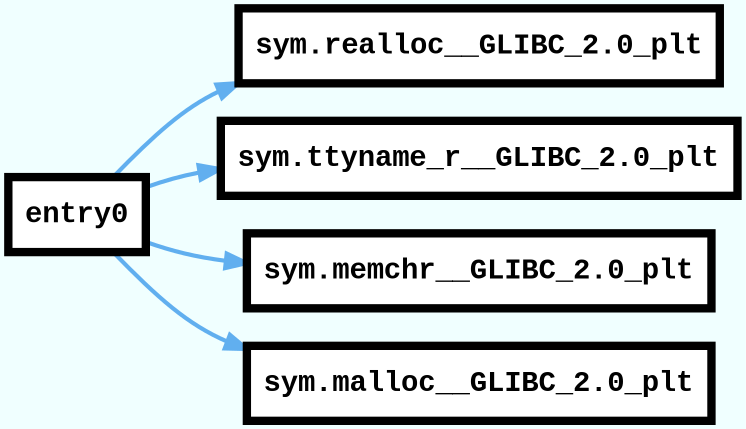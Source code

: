 /*
generated using radare2 from a wasm binary
radare2 -a wasm test.wasm
>aaa
>agcd
*/
digraph code {
rankdir=LR;
outputorder=edgesfirst;
graph [bgcolor=azure fontname="Courier" splines="curved"];
node [penwidth=4 fillcolor=white style=filled fontname="Courier New Bold" fontsize=14 shape=box];
edge [arrowhead="normal" style=bold weight=2];
  "0x000000c7" [label="entry0" URL="entry0/0x000000c7"];
  "0x000000c7" -> "0x0000272f" [color="#61afef" URL="sym.realloc__GLIBC_2.0_plt/0x0000272f"];
  "0x0000272f" [label="sym.realloc__GLIBC_2.0_plt" URL="sym.realloc__GLIBC_2.0_plt/0x0000272f"];
  "0x000000c7" -> "0x000027bf" [color="#61afef" URL="sym.ttyname_r__GLIBC_2.0_plt/0x000027bf"];
  "0x000027bf" [label="sym.ttyname_r__GLIBC_2.0_plt" URL="sym.ttyname_r__GLIBC_2.0_plt/0x000027bf"];
  "0x000000c7" -> "0x00002807" [color="#61afef" URL="sym.memchr__GLIBC_2.0_plt/0x00002807"];
  "0x00002807" [label="sym.memchr__GLIBC_2.0_plt" URL="sym.memchr__GLIBC_2.0_plt/0x00002807"];
  "0x000000c7" -> "0x00002747" [color="#61afef" URL="sym.malloc__GLIBC_2.0_plt/0x00002747"];
  "0x00002747" [label="sym.malloc__GLIBC_2.0_plt" URL="sym.malloc__GLIBC_2.0_plt/0x00002747"];
}
